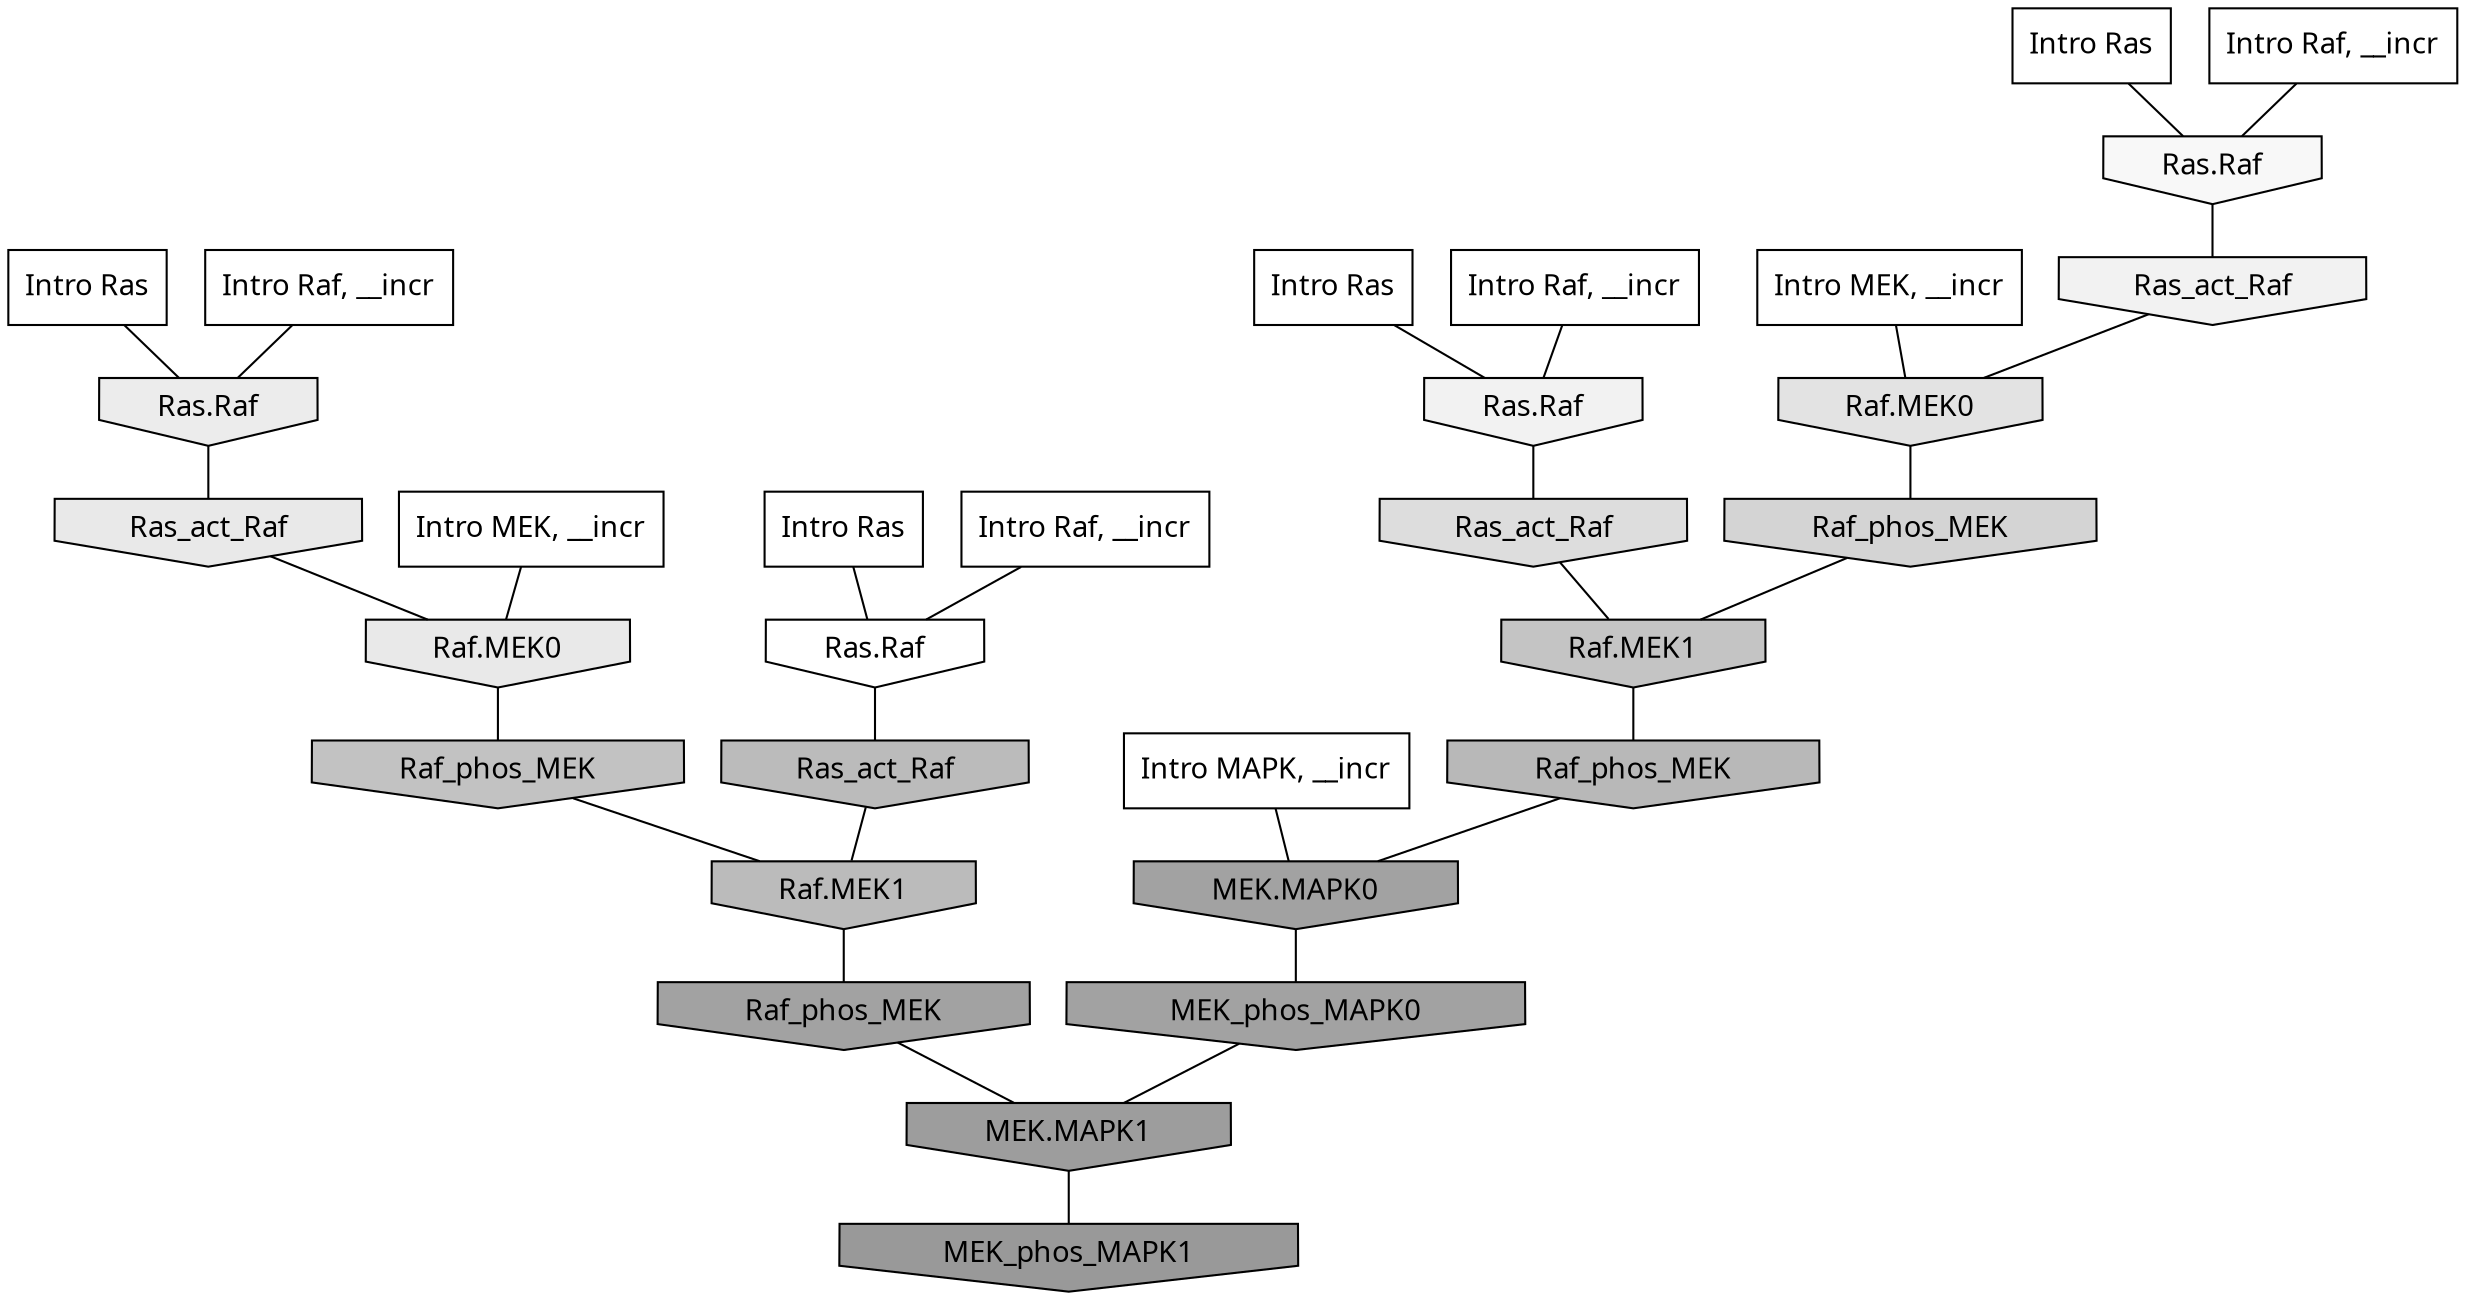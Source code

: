 digraph G{
  rankdir="TB";
  ranksep=0.30;
  node [fontname="CMU Serif"];
  edge [fontname="CMU Serif"];
  
  22 [label="Intro Ras", shape=rectangle, style=filled, fillcolor="0.000 0.000 1.000"]
  
  37 [label="Intro Ras", shape=rectangle, style=filled, fillcolor="0.000 0.000 1.000"]
  
  56 [label="Intro Ras", shape=rectangle, style=filled, fillcolor="0.000 0.000 1.000"]
  
  73 [label="Intro Ras", shape=rectangle, style=filled, fillcolor="0.000 0.000 1.000"]
  
  267 [label="Intro Raf, __incr", shape=rectangle, style=filled, fillcolor="0.000 0.000 1.000"]
  
  373 [label="Intro Raf, __incr", shape=rectangle, style=filled, fillcolor="0.000 0.000 1.000"]
  
  547 [label="Intro Raf, __incr", shape=rectangle, style=filled, fillcolor="0.000 0.000 1.000"]
  
  632 [label="Intro Raf, __incr", shape=rectangle, style=filled, fillcolor="0.000 0.000 1.000"]
  
  1199 [label="Intro MEK, __incr", shape=rectangle, style=filled, fillcolor="0.000 0.000 1.000"]
  
  1862 [label="Intro MEK, __incr", shape=rectangle, style=filled, fillcolor="0.000 0.000 1.000"]
  
  2301 [label="Intro MAPK, __incr", shape=rectangle, style=filled, fillcolor="0.000 0.000 1.000"]
  
  3331 [label="Ras.Raf", shape=invhouse, style=filled, fillcolor="0.000 0.000 0.997"]
  
  3498 [label="Ras.Raf", shape=invhouse, style=filled, fillcolor="0.000 0.000 0.969"]
  
  3649 [label="Ras_act_Raf", shape=invhouse, style=filled, fillcolor="0.000 0.000 0.947"]
  
  3656 [label="Ras.Raf", shape=invhouse, style=filled, fillcolor="0.000 0.000 0.946"]
  
  3929 [label="Ras.Raf", shape=invhouse, style=filled, fillcolor="0.000 0.000 0.923"]
  
  4077 [label="Ras_act_Raf", shape=invhouse, style=filled, fillcolor="0.000 0.000 0.913"]
  
  4079 [label="Raf.MEK0", shape=invhouse, style=filled, fillcolor="0.000 0.000 0.913"]
  
  4430 [label="Raf.MEK0", shape=invhouse, style=filled, fillcolor="0.000 0.000 0.887"]
  
  4745 [label="Ras_act_Raf", shape=invhouse, style=filled, fillcolor="0.000 0.000 0.866"]
  
  5309 [label="Raf_phos_MEK", shape=invhouse, style=filled, fillcolor="0.000 0.000 0.829"]
  
  6362 [label="Raf.MEK1", shape=invhouse, style=filled, fillcolor="0.000 0.000 0.769"]
  
  6557 [label="Raf_phos_MEK", shape=invhouse, style=filled, fillcolor="0.000 0.000 0.761"]
  
  7249 [label="Ras_act_Raf", shape=invhouse, style=filled, fillcolor="0.000 0.000 0.734"]
  
  7251 [label="Raf.MEK1", shape=invhouse, style=filled, fillcolor="0.000 0.000 0.734"]
  
  7640 [label="Raf_phos_MEK", shape=invhouse, style=filled, fillcolor="0.000 0.000 0.721"]
  
  10650 [label="MEK.MAPK0", shape=invhouse, style=filled, fillcolor="0.000 0.000 0.636"]
  
  10702 [label="MEK_phos_MAPK0", shape=invhouse, style=filled, fillcolor="0.000 0.000 0.635"]
  
  10754 [label="Raf_phos_MEK", shape=invhouse, style=filled, fillcolor="0.000 0.000 0.634"]
  
  11744 [label="MEK.MAPK1", shape=invhouse, style=filled, fillcolor="0.000 0.000 0.614"]
  
  12516 [label="MEK_phos_MAPK1", shape=invhouse, style=filled, fillcolor="0.000 0.000 0.600"]
  
  
  11744 -> 12516 [dir=none, color="0.000 0.000 0.000"] 
  10754 -> 11744 [dir=none, color="0.000 0.000 0.000"] 
  10702 -> 11744 [dir=none, color="0.000 0.000 0.000"] 
  10650 -> 10702 [dir=none, color="0.000 0.000 0.000"] 
  7640 -> 10650 [dir=none, color="0.000 0.000 0.000"] 
  7251 -> 10754 [dir=none, color="0.000 0.000 0.000"] 
  7249 -> 7251 [dir=none, color="0.000 0.000 0.000"] 
  6557 -> 7251 [dir=none, color="0.000 0.000 0.000"] 
  6362 -> 7640 [dir=none, color="0.000 0.000 0.000"] 
  5309 -> 6362 [dir=none, color="0.000 0.000 0.000"] 
  4745 -> 6362 [dir=none, color="0.000 0.000 0.000"] 
  4430 -> 5309 [dir=none, color="0.000 0.000 0.000"] 
  4079 -> 6557 [dir=none, color="0.000 0.000 0.000"] 
  4077 -> 4079 [dir=none, color="0.000 0.000 0.000"] 
  3929 -> 4077 [dir=none, color="0.000 0.000 0.000"] 
  3656 -> 4745 [dir=none, color="0.000 0.000 0.000"] 
  3649 -> 4430 [dir=none, color="0.000 0.000 0.000"] 
  3498 -> 3649 [dir=none, color="0.000 0.000 0.000"] 
  3331 -> 7249 [dir=none, color="0.000 0.000 0.000"] 
  2301 -> 10650 [dir=none, color="0.000 0.000 0.000"] 
  1862 -> 4430 [dir=none, color="0.000 0.000 0.000"] 
  1199 -> 4079 [dir=none, color="0.000 0.000 0.000"] 
  632 -> 3498 [dir=none, color="0.000 0.000 0.000"] 
  547 -> 3331 [dir=none, color="0.000 0.000 0.000"] 
  373 -> 3929 [dir=none, color="0.000 0.000 0.000"] 
  267 -> 3656 [dir=none, color="0.000 0.000 0.000"] 
  73 -> 3656 [dir=none, color="0.000 0.000 0.000"] 
  56 -> 3331 [dir=none, color="0.000 0.000 0.000"] 
  37 -> 3498 [dir=none, color="0.000 0.000 0.000"] 
  22 -> 3929 [dir=none, color="0.000 0.000 0.000"] 
  
  }
